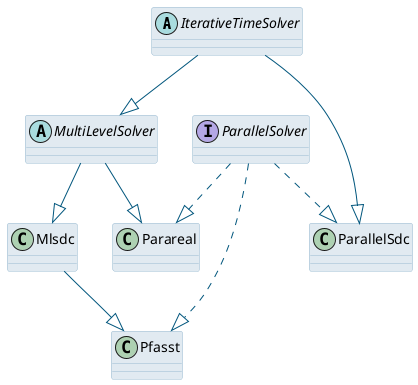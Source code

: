 @startuml

skinparam stereotype {
    CBackgroundColor #AF5A50
    ABackgroundColor #7D966E
    IBackgroundColor #D7AA50
}

skinparam class {
	BackgroundColor #E1EAF1
	ArrowColor #00557C
	BorderColor #99BAD0
}

abstract class IterativeTimeSolver
abstract class MultiLevelSolver
interface ParallelSolver

class Parareal
class ParallelSdc
class Mlsdc
class Pfasst

IterativeTimeSolver --|> ParallelSdc
ParallelSolver ..|> ParallelSdc

MultiLevelSolver --|> Parareal
ParallelSolver ..|> Parareal

Mlsdc --|> Pfasst
ParallelSolver ..|> Pfasst

IterativeTimeSolver --|> MultiLevelSolver
MultiLevelSolver --|> Mlsdc


@enduml
